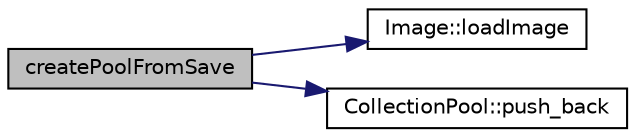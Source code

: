 digraph "createPoolFromSave"
{
 // INTERACTIVE_SVG=YES
  edge [fontname="Helvetica",fontsize="10",labelfontname="Helvetica",labelfontsize="10"];
  node [fontname="Helvetica",fontsize="10",shape=record];
  rankdir="LR";
  Node6 [label="createPoolFromSave",height=0.2,width=0.4,color="black", fillcolor="grey75", style="filled", fontcolor="black"];
  Node6 -> Node7 [color="midnightblue",fontsize="10",style="solid",fontname="Helvetica"];
  Node7 [label="Image::loadImage",height=0.2,width=0.4,color="black", fillcolor="white", style="filled",URL="$class_image.html#ad6c6fc59aaffc9c101047e8ef32abc9d"];
  Node6 -> Node8 [color="midnightblue",fontsize="10",style="solid",fontname="Helvetica"];
  Node8 [label="CollectionPool::push_back",height=0.2,width=0.4,color="black", fillcolor="white", style="filled",URL="$class_collection_pool.html#a67fc04c58d9da40ef52e4e58aa386557"];
}
